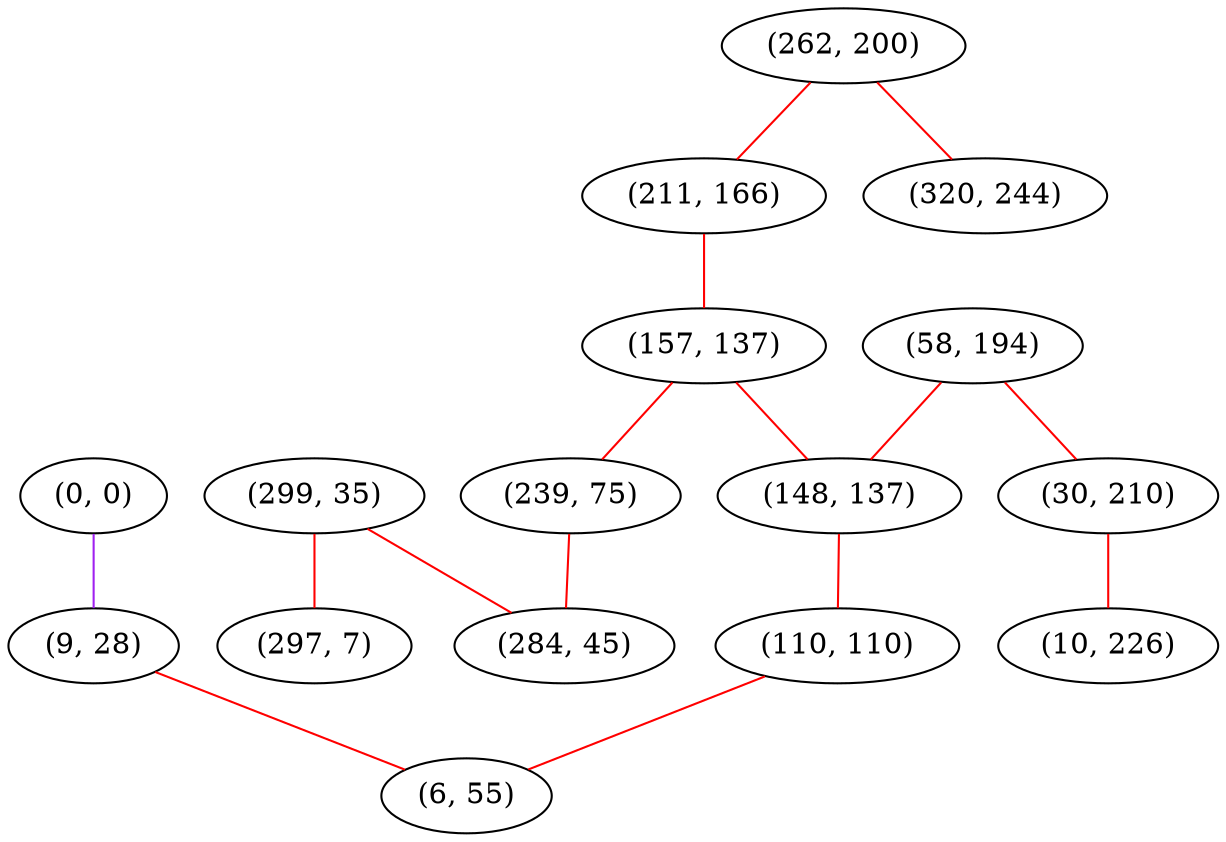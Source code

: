 graph "" {
"(0, 0)";
"(262, 200)";
"(211, 166)";
"(320, 244)";
"(157, 137)";
"(299, 35)";
"(9, 28)";
"(58, 194)";
"(239, 75)";
"(148, 137)";
"(297, 7)";
"(110, 110)";
"(284, 45)";
"(6, 55)";
"(30, 210)";
"(10, 226)";
"(0, 0)" -- "(9, 28)"  [color=purple, key=0, weight=4];
"(262, 200)" -- "(211, 166)"  [color=red, key=0, weight=1];
"(262, 200)" -- "(320, 244)"  [color=red, key=0, weight=1];
"(211, 166)" -- "(157, 137)"  [color=red, key=0, weight=1];
"(157, 137)" -- "(239, 75)"  [color=red, key=0, weight=1];
"(157, 137)" -- "(148, 137)"  [color=red, key=0, weight=1];
"(299, 35)" -- "(284, 45)"  [color=red, key=0, weight=1];
"(299, 35)" -- "(297, 7)"  [color=red, key=0, weight=1];
"(9, 28)" -- "(6, 55)"  [color=red, key=0, weight=1];
"(58, 194)" -- "(30, 210)"  [color=red, key=0, weight=1];
"(58, 194)" -- "(148, 137)"  [color=red, key=0, weight=1];
"(239, 75)" -- "(284, 45)"  [color=red, key=0, weight=1];
"(148, 137)" -- "(110, 110)"  [color=red, key=0, weight=1];
"(110, 110)" -- "(6, 55)"  [color=red, key=0, weight=1];
"(30, 210)" -- "(10, 226)"  [color=red, key=0, weight=1];
}
